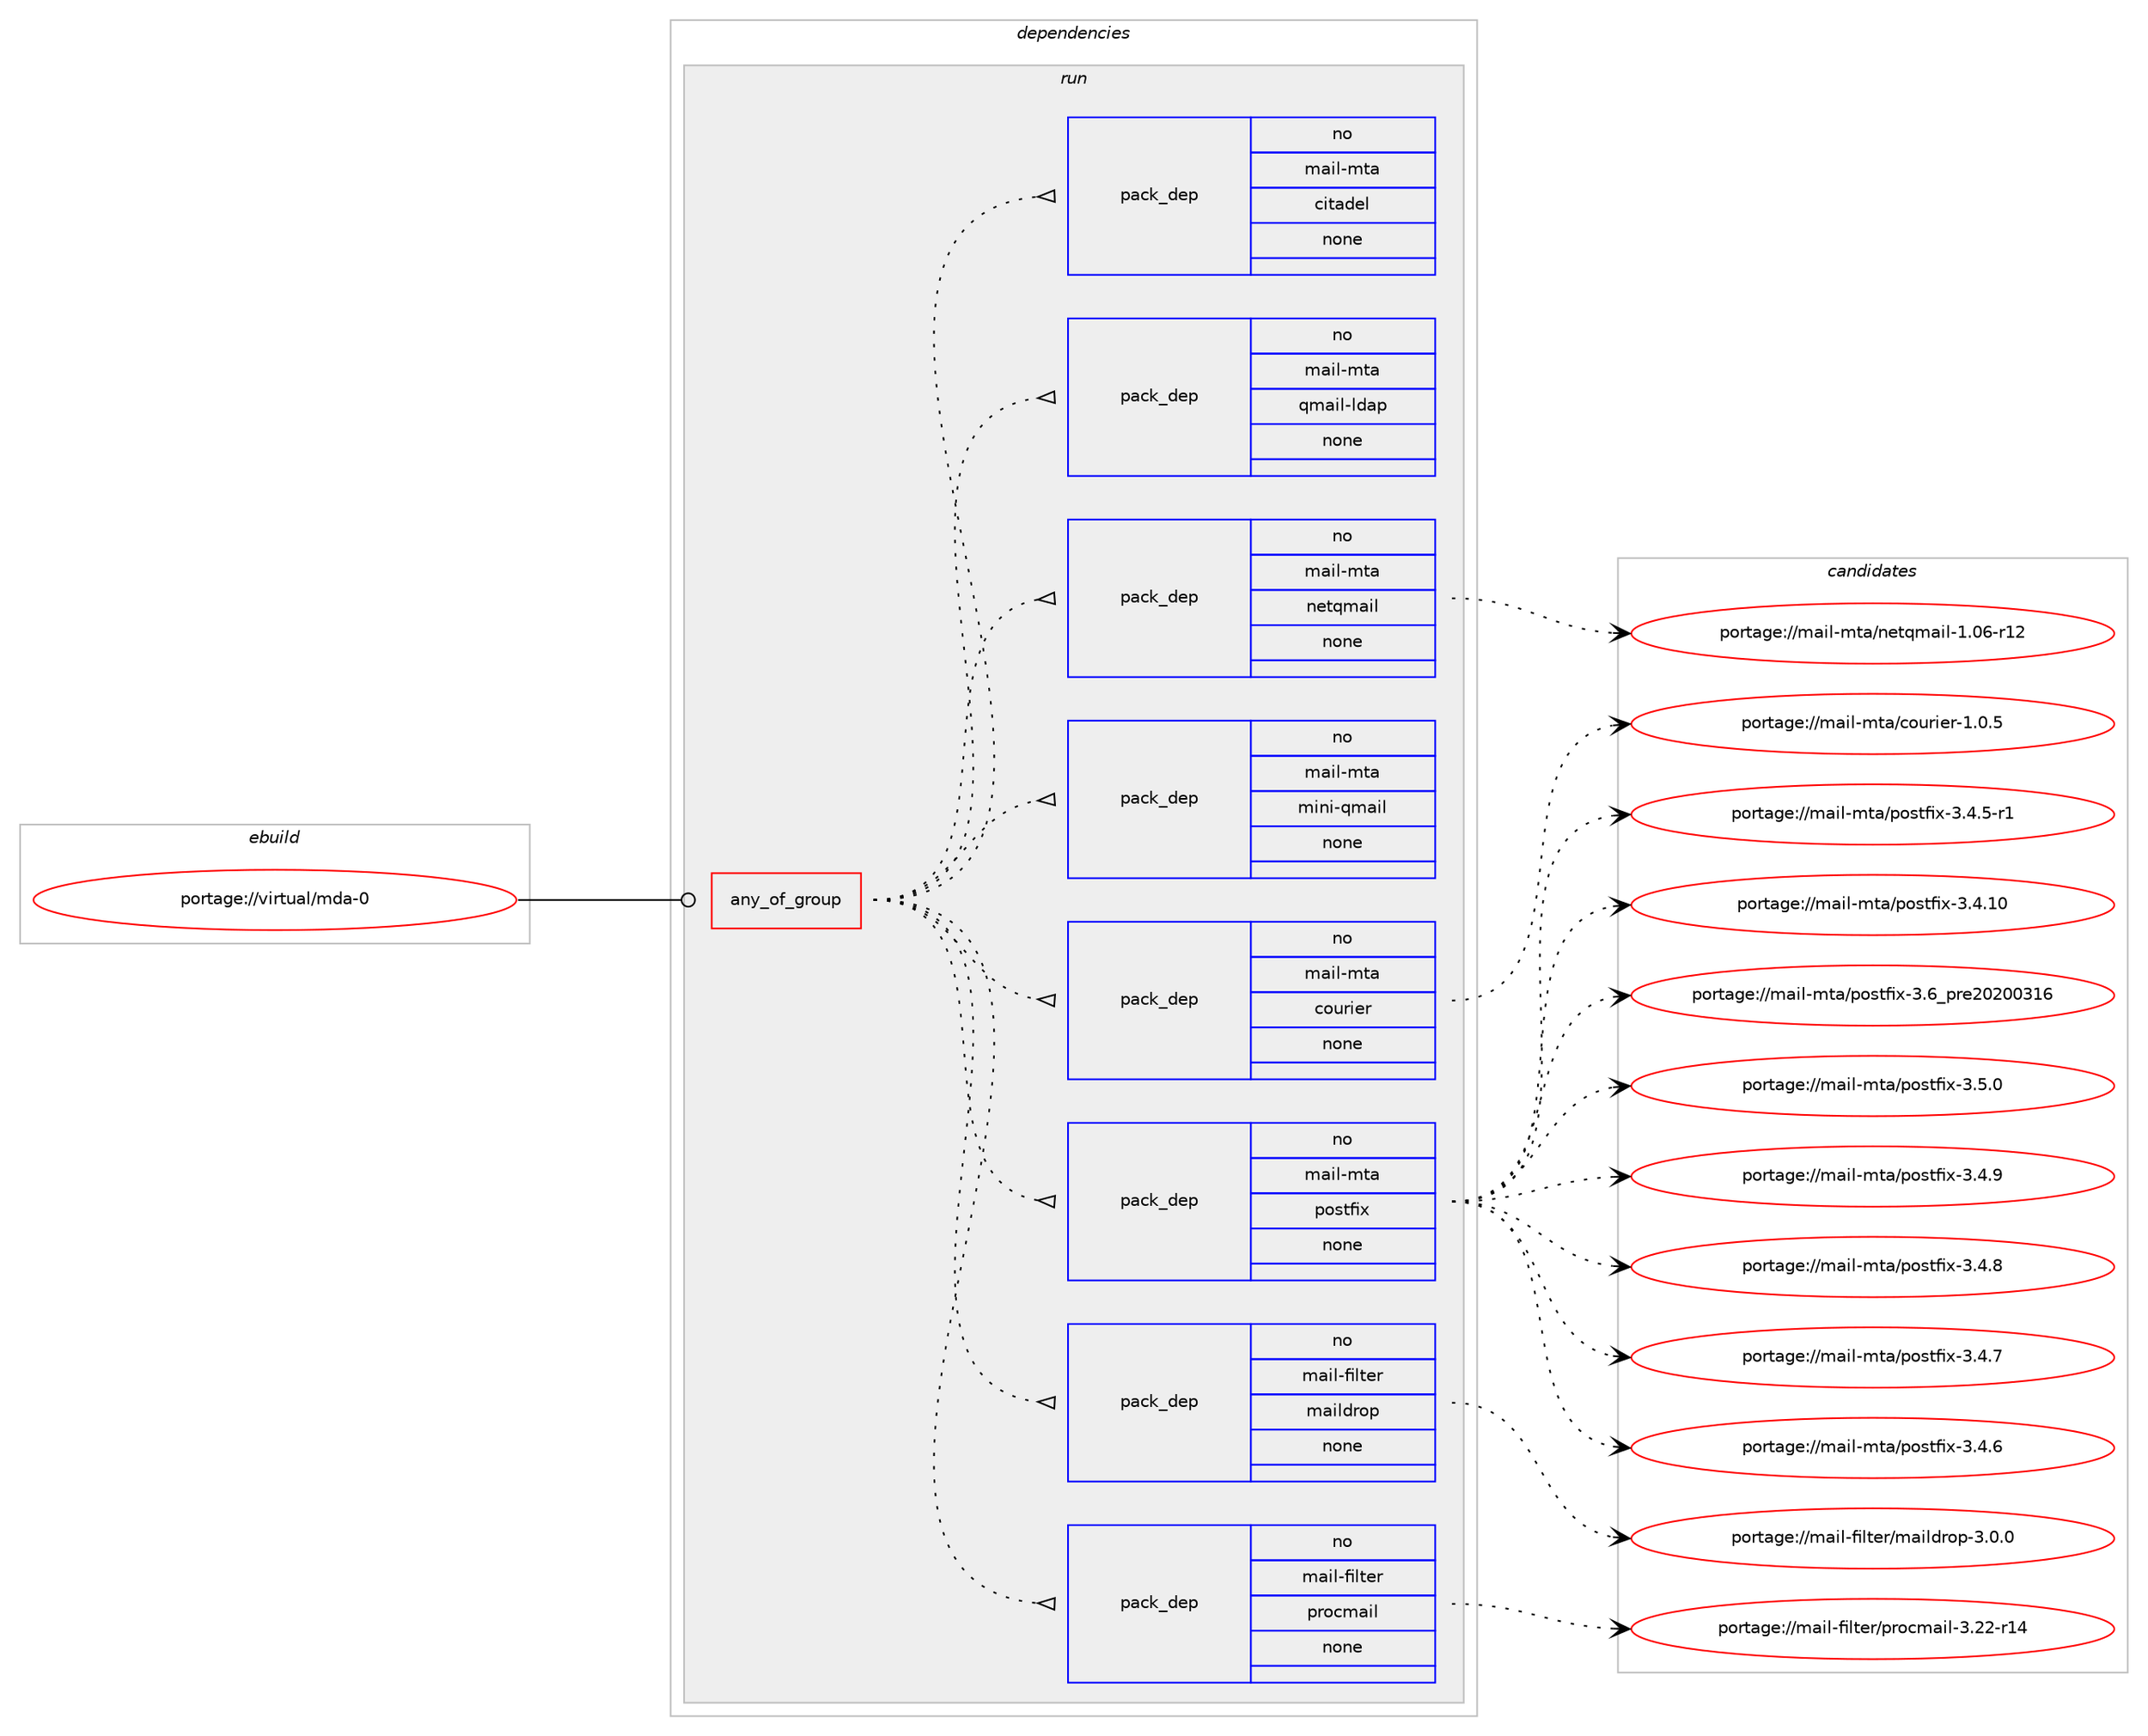 digraph prolog {

# *************
# Graph options
# *************

newrank=true;
concentrate=true;
compound=true;
graph [rankdir=LR,fontname=Helvetica,fontsize=10,ranksep=1.5];#, ranksep=2.5, nodesep=0.2];
edge  [arrowhead=vee];
node  [fontname=Helvetica,fontsize=10];

# **********
# The ebuild
# **********

subgraph cluster_leftcol {
color=gray;
rank=same;
label=<<i>ebuild</i>>;
id [label="portage://virtual/mda-0", color=red, width=4, href="../virtual/mda-0.svg"];
}

# ****************
# The dependencies
# ****************

subgraph cluster_midcol {
color=gray;
label=<<i>dependencies</i>>;
subgraph cluster_compile {
fillcolor="#eeeeee";
style=filled;
label=<<i>compile</i>>;
}
subgraph cluster_compileandrun {
fillcolor="#eeeeee";
style=filled;
label=<<i>compile and run</i>>;
}
subgraph cluster_run {
fillcolor="#eeeeee";
style=filled;
label=<<i>run</i>>;
subgraph any207 {
dependency8758 [label=<<TABLE BORDER="0" CELLBORDER="1" CELLSPACING="0" CELLPADDING="4"><TR><TD CELLPADDING="10">any_of_group</TD></TR></TABLE>>, shape=none, color=red];subgraph pack7257 {
dependency8759 [label=<<TABLE BORDER="0" CELLBORDER="1" CELLSPACING="0" CELLPADDING="4" WIDTH="220"><TR><TD ROWSPAN="6" CELLPADDING="30">pack_dep</TD></TR><TR><TD WIDTH="110">no</TD></TR><TR><TD>mail-filter</TD></TR><TR><TD>procmail</TD></TR><TR><TD>none</TD></TR><TR><TD></TD></TR></TABLE>>, shape=none, color=blue];
}
dependency8758:e -> dependency8759:w [weight=20,style="dotted",arrowhead="oinv"];
subgraph pack7258 {
dependency8760 [label=<<TABLE BORDER="0" CELLBORDER="1" CELLSPACING="0" CELLPADDING="4" WIDTH="220"><TR><TD ROWSPAN="6" CELLPADDING="30">pack_dep</TD></TR><TR><TD WIDTH="110">no</TD></TR><TR><TD>mail-filter</TD></TR><TR><TD>maildrop</TD></TR><TR><TD>none</TD></TR><TR><TD></TD></TR></TABLE>>, shape=none, color=blue];
}
dependency8758:e -> dependency8760:w [weight=20,style="dotted",arrowhead="oinv"];
subgraph pack7259 {
dependency8761 [label=<<TABLE BORDER="0" CELLBORDER="1" CELLSPACING="0" CELLPADDING="4" WIDTH="220"><TR><TD ROWSPAN="6" CELLPADDING="30">pack_dep</TD></TR><TR><TD WIDTH="110">no</TD></TR><TR><TD>mail-mta</TD></TR><TR><TD>postfix</TD></TR><TR><TD>none</TD></TR><TR><TD></TD></TR></TABLE>>, shape=none, color=blue];
}
dependency8758:e -> dependency8761:w [weight=20,style="dotted",arrowhead="oinv"];
subgraph pack7260 {
dependency8762 [label=<<TABLE BORDER="0" CELLBORDER="1" CELLSPACING="0" CELLPADDING="4" WIDTH="220"><TR><TD ROWSPAN="6" CELLPADDING="30">pack_dep</TD></TR><TR><TD WIDTH="110">no</TD></TR><TR><TD>mail-mta</TD></TR><TR><TD>courier</TD></TR><TR><TD>none</TD></TR><TR><TD></TD></TR></TABLE>>, shape=none, color=blue];
}
dependency8758:e -> dependency8762:w [weight=20,style="dotted",arrowhead="oinv"];
subgraph pack7261 {
dependency8763 [label=<<TABLE BORDER="0" CELLBORDER="1" CELLSPACING="0" CELLPADDING="4" WIDTH="220"><TR><TD ROWSPAN="6" CELLPADDING="30">pack_dep</TD></TR><TR><TD WIDTH="110">no</TD></TR><TR><TD>mail-mta</TD></TR><TR><TD>mini-qmail</TD></TR><TR><TD>none</TD></TR><TR><TD></TD></TR></TABLE>>, shape=none, color=blue];
}
dependency8758:e -> dependency8763:w [weight=20,style="dotted",arrowhead="oinv"];
subgraph pack7262 {
dependency8764 [label=<<TABLE BORDER="0" CELLBORDER="1" CELLSPACING="0" CELLPADDING="4" WIDTH="220"><TR><TD ROWSPAN="6" CELLPADDING="30">pack_dep</TD></TR><TR><TD WIDTH="110">no</TD></TR><TR><TD>mail-mta</TD></TR><TR><TD>netqmail</TD></TR><TR><TD>none</TD></TR><TR><TD></TD></TR></TABLE>>, shape=none, color=blue];
}
dependency8758:e -> dependency8764:w [weight=20,style="dotted",arrowhead="oinv"];
subgraph pack7263 {
dependency8765 [label=<<TABLE BORDER="0" CELLBORDER="1" CELLSPACING="0" CELLPADDING="4" WIDTH="220"><TR><TD ROWSPAN="6" CELLPADDING="30">pack_dep</TD></TR><TR><TD WIDTH="110">no</TD></TR><TR><TD>mail-mta</TD></TR><TR><TD>qmail-ldap</TD></TR><TR><TD>none</TD></TR><TR><TD></TD></TR></TABLE>>, shape=none, color=blue];
}
dependency8758:e -> dependency8765:w [weight=20,style="dotted",arrowhead="oinv"];
subgraph pack7264 {
dependency8766 [label=<<TABLE BORDER="0" CELLBORDER="1" CELLSPACING="0" CELLPADDING="4" WIDTH="220"><TR><TD ROWSPAN="6" CELLPADDING="30">pack_dep</TD></TR><TR><TD WIDTH="110">no</TD></TR><TR><TD>mail-mta</TD></TR><TR><TD>citadel</TD></TR><TR><TD>none</TD></TR><TR><TD></TD></TR></TABLE>>, shape=none, color=blue];
}
dependency8758:e -> dependency8766:w [weight=20,style="dotted",arrowhead="oinv"];
}
id:e -> dependency8758:w [weight=20,style="solid",arrowhead="odot"];
}
}

# **************
# The candidates
# **************

subgraph cluster_choices {
rank=same;
color=gray;
label=<<i>candidates</i>>;

subgraph choice7257 {
color=black;
nodesep=1;
choice10997105108451021051081161011144711211411199109971051084551465050451144952 [label="portage://mail-filter/procmail-3.22-r14", color=red, width=4,href="../mail-filter/procmail-3.22-r14.svg"];
dependency8759:e -> choice10997105108451021051081161011144711211411199109971051084551465050451144952:w [style=dotted,weight="100"];
}
subgraph choice7258 {
color=black;
nodesep=1;
choice10997105108451021051081161011144710997105108100114111112455146484648 [label="portage://mail-filter/maildrop-3.0.0", color=red, width=4,href="../mail-filter/maildrop-3.0.0.svg"];
dependency8760:e -> choice10997105108451021051081161011144710997105108100114111112455146484648:w [style=dotted,weight="100"];
}
subgraph choice7259 {
color=black;
nodesep=1;
choice1099710510845109116974711211111511610210512045514654951121141015048504848514954 [label="portage://mail-mta/postfix-3.6_pre20200316", color=red, width=4,href="../mail-mta/postfix-3.6_pre20200316.svg"];
choice10997105108451091169747112111115116102105120455146534648 [label="portage://mail-mta/postfix-3.5.0", color=red, width=4,href="../mail-mta/postfix-3.5.0.svg"];
choice10997105108451091169747112111115116102105120455146524657 [label="portage://mail-mta/postfix-3.4.9", color=red, width=4,href="../mail-mta/postfix-3.4.9.svg"];
choice10997105108451091169747112111115116102105120455146524656 [label="portage://mail-mta/postfix-3.4.8", color=red, width=4,href="../mail-mta/postfix-3.4.8.svg"];
choice10997105108451091169747112111115116102105120455146524655 [label="portage://mail-mta/postfix-3.4.7", color=red, width=4,href="../mail-mta/postfix-3.4.7.svg"];
choice10997105108451091169747112111115116102105120455146524654 [label="portage://mail-mta/postfix-3.4.6", color=red, width=4,href="../mail-mta/postfix-3.4.6.svg"];
choice109971051084510911697471121111151161021051204551465246534511449 [label="portage://mail-mta/postfix-3.4.5-r1", color=red, width=4,href="../mail-mta/postfix-3.4.5-r1.svg"];
choice1099710510845109116974711211111511610210512045514652464948 [label="portage://mail-mta/postfix-3.4.10", color=red, width=4,href="../mail-mta/postfix-3.4.10.svg"];
dependency8761:e -> choice1099710510845109116974711211111511610210512045514654951121141015048504848514954:w [style=dotted,weight="100"];
dependency8761:e -> choice10997105108451091169747112111115116102105120455146534648:w [style=dotted,weight="100"];
dependency8761:e -> choice10997105108451091169747112111115116102105120455146524657:w [style=dotted,weight="100"];
dependency8761:e -> choice10997105108451091169747112111115116102105120455146524656:w [style=dotted,weight="100"];
dependency8761:e -> choice10997105108451091169747112111115116102105120455146524655:w [style=dotted,weight="100"];
dependency8761:e -> choice10997105108451091169747112111115116102105120455146524654:w [style=dotted,weight="100"];
dependency8761:e -> choice109971051084510911697471121111151161021051204551465246534511449:w [style=dotted,weight="100"];
dependency8761:e -> choice1099710510845109116974711211111511610210512045514652464948:w [style=dotted,weight="100"];
}
subgraph choice7260 {
color=black;
nodesep=1;
choice1099710510845109116974799111117114105101114454946484653 [label="portage://mail-mta/courier-1.0.5", color=red, width=4,href="../mail-mta/courier-1.0.5.svg"];
dependency8762:e -> choice1099710510845109116974799111117114105101114454946484653:w [style=dotted,weight="100"];
}
subgraph choice7261 {
color=black;
nodesep=1;
}
subgraph choice7262 {
color=black;
nodesep=1;
choice10997105108451091169747110101116113109971051084549464854451144950 [label="portage://mail-mta/netqmail-1.06-r12", color=red, width=4,href="../mail-mta/netqmail-1.06-r12.svg"];
dependency8764:e -> choice10997105108451091169747110101116113109971051084549464854451144950:w [style=dotted,weight="100"];
}
subgraph choice7263 {
color=black;
nodesep=1;
}
subgraph choice7264 {
color=black;
nodesep=1;
}
}

}
